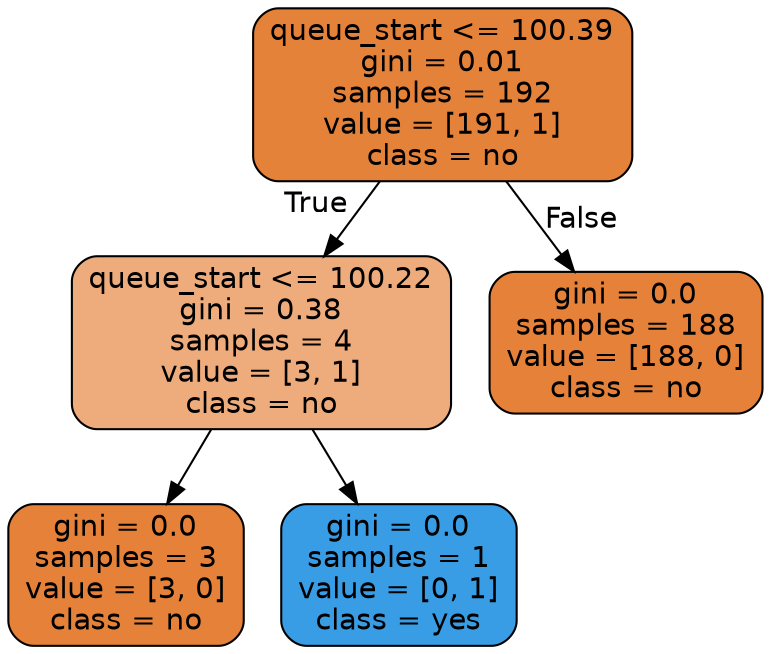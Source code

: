 digraph Tree {
node [shape=box, style="filled, rounded", color="black", fontname="helvetica"] ;
edge [fontname="helvetica"] ;
0 [label="queue_start <= 100.39\ngini = 0.01\nsamples = 192\nvalue = [191, 1]\nclass = no", fillcolor="#e5823a"] ;
1 [label="queue_start <= 100.22\ngini = 0.38\nsamples = 4\nvalue = [3, 1]\nclass = no", fillcolor="#eeab7b"] ;
0 -> 1 [labeldistance=2.5, labelangle=45, headlabel="True"] ;
2 [label="gini = 0.0\nsamples = 3\nvalue = [3, 0]\nclass = no", fillcolor="#e58139"] ;
1 -> 2 ;
3 [label="gini = 0.0\nsamples = 1\nvalue = [0, 1]\nclass = yes", fillcolor="#399de5"] ;
1 -> 3 ;
4 [label="gini = 0.0\nsamples = 188\nvalue = [188, 0]\nclass = no", fillcolor="#e58139"] ;
0 -> 4 [labeldistance=2.5, labelangle=-45, headlabel="False"] ;
}